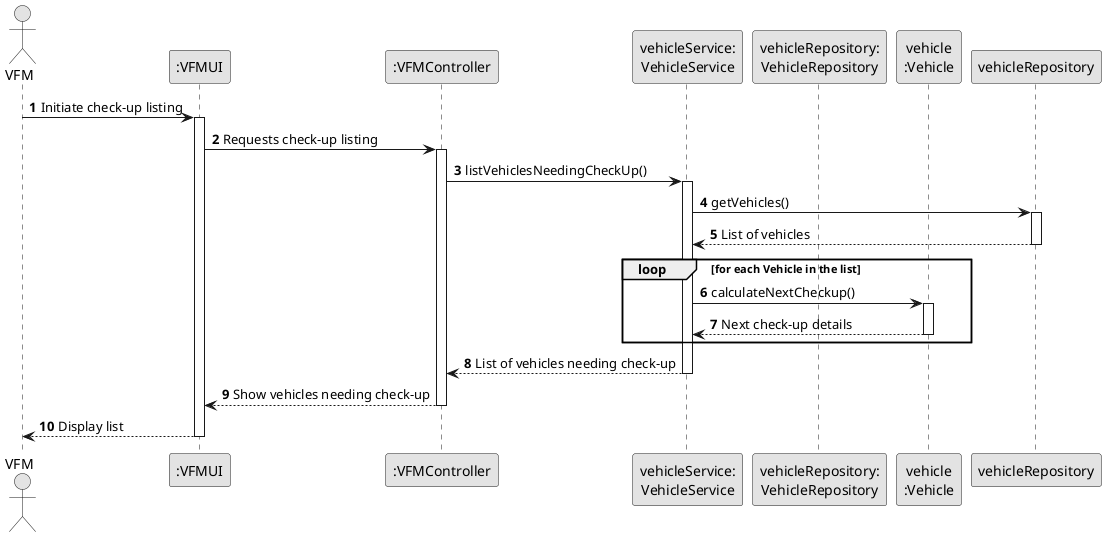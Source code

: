 @startuml
skinparam monochrome true
skinparam packageStyle rectangle
skinparam shadowing false

actor "VFM" as VFM
participant ":VFMUI" as VFMUI
participant ":VFMController" as VFMController
participant "vehicleService:\nVehicleService" as VehicleService
participant "vehicleRepository:\nVehicleRepository" as VehicleRepository
participant "vehicle\n:Vehicle" as Vehicle

autonumber

VFM -> VFMUI : Initiate check-up listing
activate VFMUI

VFMUI -> VFMController : Requests check-up listing
activate VFMController

VFMController -> VehicleService : listVehiclesNeedingCheckUp()
activate VehicleService

VehicleService -> vehicleRepository : getVehicles()
activate vehicleRepository

vehicleRepository --> VehicleService : List of vehicles
deactivate vehicleRepository

loop for each Vehicle in the list
    VehicleService -> Vehicle : calculateNextCheckup()
    activate Vehicle

    Vehicle --> VehicleService : Next check-up details
    deactivate Vehicle
end

VehicleService --> VFMController : List of vehicles needing check-up
deactivate VehicleService

VFMController --> VFMUI : Show vehicles needing check-up
deactivate VFMController

VFMUI --> VFM : Display list
deactivate VFMUI

@enduml
